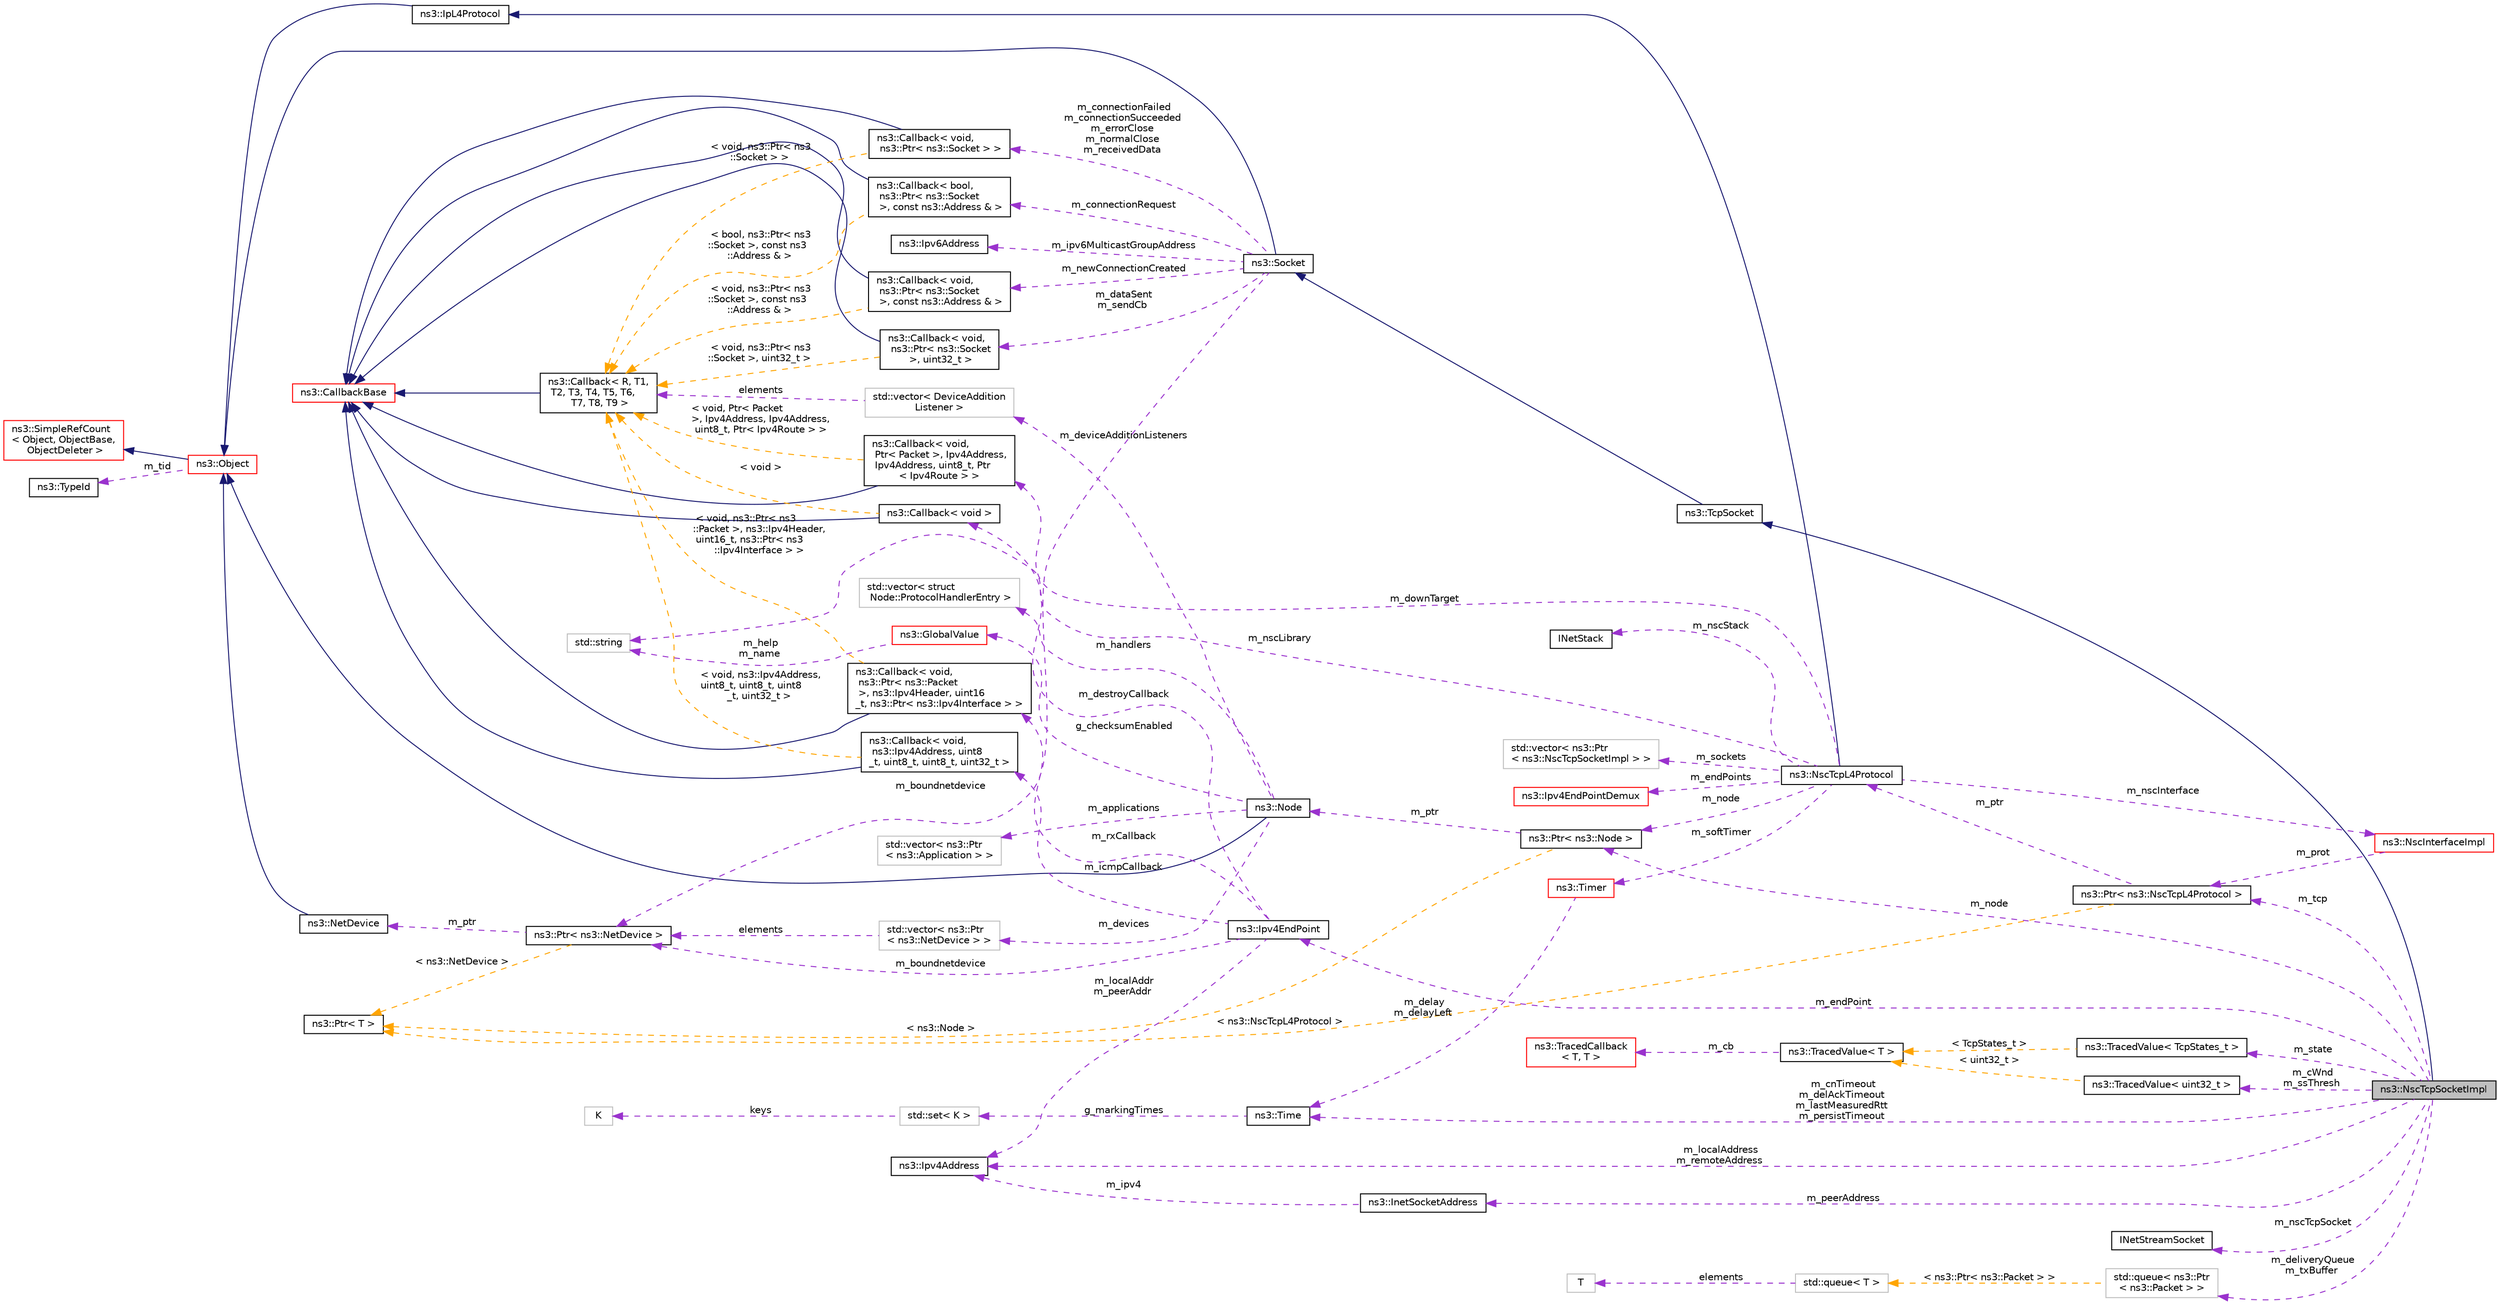 digraph "ns3::NscTcpSocketImpl"
{
 // LATEX_PDF_SIZE
  edge [fontname="Helvetica",fontsize="10",labelfontname="Helvetica",labelfontsize="10"];
  node [fontname="Helvetica",fontsize="10",shape=record];
  rankdir="LR";
  Node1 [label="ns3::NscTcpSocketImpl",height=0.2,width=0.4,color="black", fillcolor="grey75", style="filled", fontcolor="black",tooltip="Socket logic for the NSC TCP sockets."];
  Node2 -> Node1 [dir="back",color="midnightblue",fontsize="10",style="solid",fontname="Helvetica"];
  Node2 [label="ns3::TcpSocket",height=0.2,width=0.4,color="black", fillcolor="white", style="filled",URL="$classns3_1_1_tcp_socket.html",tooltip="(abstract) base class of all TcpSockets"];
  Node3 -> Node2 [dir="back",color="midnightblue",fontsize="10",style="solid",fontname="Helvetica"];
  Node3 [label="ns3::Socket",height=0.2,width=0.4,color="black", fillcolor="white", style="filled",URL="$classns3_1_1_socket.html",tooltip="A low-level Socket API based loosely on the BSD Socket API."];
  Node4 -> Node3 [dir="back",color="midnightblue",fontsize="10",style="solid",fontname="Helvetica"];
  Node4 [label="ns3::Object",height=0.2,width=0.4,color="red", fillcolor="white", style="filled",URL="$classns3_1_1_object.html",tooltip="A base class which provides memory management and object aggregation."];
  Node5 -> Node4 [dir="back",color="midnightblue",fontsize="10",style="solid",fontname="Helvetica"];
  Node5 [label="ns3::SimpleRefCount\l\< Object, ObjectBase,\l ObjectDeleter \>",height=0.2,width=0.4,color="red", fillcolor="white", style="filled",URL="$classns3_1_1_simple_ref_count.html",tooltip=" "];
  Node9 -> Node4 [dir="back",color="darkorchid3",fontsize="10",style="dashed",label=" m_tid" ,fontname="Helvetica"];
  Node9 [label="ns3::TypeId",height=0.2,width=0.4,color="black", fillcolor="white", style="filled",URL="$classns3_1_1_type_id.html",tooltip="a unique identifier for an interface."];
  Node11 -> Node3 [dir="back",color="darkorchid3",fontsize="10",style="dashed",label=" m_boundnetdevice" ,fontname="Helvetica"];
  Node11 [label="ns3::Ptr\< ns3::NetDevice \>",height=0.2,width=0.4,color="black", fillcolor="white", style="filled",URL="$classns3_1_1_ptr.html",tooltip=" "];
  Node12 -> Node11 [dir="back",color="darkorchid3",fontsize="10",style="dashed",label=" m_ptr" ,fontname="Helvetica"];
  Node12 [label="ns3::NetDevice",height=0.2,width=0.4,color="black", fillcolor="white", style="filled",URL="$classns3_1_1_net_device.html",tooltip="Network layer to device interface."];
  Node4 -> Node12 [dir="back",color="midnightblue",fontsize="10",style="solid",fontname="Helvetica"];
  Node13 -> Node11 [dir="back",color="orange",fontsize="10",style="dashed",label=" \< ns3::NetDevice \>" ,fontname="Helvetica"];
  Node13 [label="ns3::Ptr\< T \>",height=0.2,width=0.4,color="black", fillcolor="white", style="filled",URL="$classns3_1_1_ptr.html",tooltip="Smart pointer class similar to boost::intrusive_ptr."];
  Node14 -> Node3 [dir="back",color="darkorchid3",fontsize="10",style="dashed",label=" m_ipv6MulticastGroupAddress" ,fontname="Helvetica"];
  Node14 [label="ns3::Ipv6Address",height=0.2,width=0.4,color="black", fillcolor="white", style="filled",URL="$classns3_1_1_ipv6_address.html",tooltip="Describes an IPv6 address."];
  Node15 -> Node3 [dir="back",color="darkorchid3",fontsize="10",style="dashed",label=" m_newConnectionCreated" ,fontname="Helvetica"];
  Node15 [label="ns3::Callback\< void,\l ns3::Ptr\< ns3::Socket\l \>, const ns3::Address & \>",height=0.2,width=0.4,color="black", fillcolor="white", style="filled",URL="$classns3_1_1_callback.html",tooltip=" "];
  Node16 -> Node15 [dir="back",color="midnightblue",fontsize="10",style="solid",fontname="Helvetica"];
  Node16 [label="ns3::CallbackBase",height=0.2,width=0.4,color="red", fillcolor="white", style="filled",URL="$classns3_1_1_callback_base.html",tooltip="Base class for Callback class."];
  Node20 -> Node15 [dir="back",color="orange",fontsize="10",style="dashed",label=" \< void, ns3::Ptr\< ns3\l::Socket \>, const ns3\l::Address & \>" ,fontname="Helvetica"];
  Node20 [label="ns3::Callback\< R, T1,\l T2, T3, T4, T5, T6,\l T7, T8, T9 \>",height=0.2,width=0.4,color="black", fillcolor="white", style="filled",URL="$classns3_1_1_callback.html",tooltip="Callback template class."];
  Node16 -> Node20 [dir="back",color="midnightblue",fontsize="10",style="solid",fontname="Helvetica"];
  Node21 -> Node3 [dir="back",color="darkorchid3",fontsize="10",style="dashed",label=" m_dataSent\nm_sendCb" ,fontname="Helvetica"];
  Node21 [label="ns3::Callback\< void,\l ns3::Ptr\< ns3::Socket\l \>, uint32_t \>",height=0.2,width=0.4,color="black", fillcolor="white", style="filled",URL="$classns3_1_1_callback.html",tooltip=" "];
  Node16 -> Node21 [dir="back",color="midnightblue",fontsize="10",style="solid",fontname="Helvetica"];
  Node20 -> Node21 [dir="back",color="orange",fontsize="10",style="dashed",label=" \< void, ns3::Ptr\< ns3\l::Socket \>, uint32_t \>" ,fontname="Helvetica"];
  Node22 -> Node3 [dir="back",color="darkorchid3",fontsize="10",style="dashed",label=" m_connectionFailed\nm_connectionSucceeded\nm_errorClose\nm_normalClose\nm_receivedData" ,fontname="Helvetica"];
  Node22 [label="ns3::Callback\< void,\l ns3::Ptr\< ns3::Socket \> \>",height=0.2,width=0.4,color="black", fillcolor="white", style="filled",URL="$classns3_1_1_callback.html",tooltip=" "];
  Node16 -> Node22 [dir="back",color="midnightblue",fontsize="10",style="solid",fontname="Helvetica"];
  Node20 -> Node22 [dir="back",color="orange",fontsize="10",style="dashed",label=" \< void, ns3::Ptr\< ns3\l::Socket \> \>" ,fontname="Helvetica"];
  Node23 -> Node3 [dir="back",color="darkorchid3",fontsize="10",style="dashed",label=" m_connectionRequest" ,fontname="Helvetica"];
  Node23 [label="ns3::Callback\< bool,\l ns3::Ptr\< ns3::Socket\l \>, const ns3::Address & \>",height=0.2,width=0.4,color="black", fillcolor="white", style="filled",URL="$classns3_1_1_callback.html",tooltip=" "];
  Node16 -> Node23 [dir="back",color="midnightblue",fontsize="10",style="solid",fontname="Helvetica"];
  Node20 -> Node23 [dir="back",color="orange",fontsize="10",style="dashed",label=" \< bool, ns3::Ptr\< ns3\l::Socket \>, const ns3\l::Address & \>" ,fontname="Helvetica"];
  Node24 -> Node1 [dir="back",color="darkorchid3",fontsize="10",style="dashed",label=" m_nscTcpSocket" ,fontname="Helvetica"];
  Node24 [label="INetStreamSocket",height=0.2,width=0.4,color="black", fillcolor="white", style="filled",URL="$struct_i_net_stream_socket.html",tooltip="Struct interface to NSC Stream (i.e., TCP) Sockets."];
  Node25 -> Node1 [dir="back",color="darkorchid3",fontsize="10",style="dashed",label=" m_deliveryQueue\nm_txBuffer" ,fontname="Helvetica"];
  Node25 [label="std::queue\< ns3::Ptr\l\< ns3::Packet \> \>",height=0.2,width=0.4,color="grey75", fillcolor="white", style="filled",tooltip=" "];
  Node26 -> Node25 [dir="back",color="orange",fontsize="10",style="dashed",label=" \< ns3::Ptr\< ns3::Packet \> \>" ,fontname="Helvetica"];
  Node26 [label="std::queue\< T \>",height=0.2,width=0.4,color="grey75", fillcolor="white", style="filled",tooltip=" "];
  Node27 -> Node26 [dir="back",color="darkorchid3",fontsize="10",style="dashed",label=" elements" ,fontname="Helvetica"];
  Node27 [label="T",height=0.2,width=0.4,color="grey75", fillcolor="white", style="filled",tooltip=" "];
  Node28 -> Node1 [dir="back",color="darkorchid3",fontsize="10",style="dashed",label=" m_peerAddress" ,fontname="Helvetica"];
  Node28 [label="ns3::InetSocketAddress",height=0.2,width=0.4,color="black", fillcolor="white", style="filled",URL="$classns3_1_1_inet_socket_address.html",tooltip="an Inet address class"];
  Node29 -> Node28 [dir="back",color="darkorchid3",fontsize="10",style="dashed",label=" m_ipv4" ,fontname="Helvetica"];
  Node29 [label="ns3::Ipv4Address",height=0.2,width=0.4,color="black", fillcolor="white", style="filled",URL="$classns3_1_1_ipv4_address.html",tooltip="Ipv4 addresses are stored in host order in this class."];
  Node30 -> Node1 [dir="back",color="darkorchid3",fontsize="10",style="dashed",label=" m_state" ,fontname="Helvetica"];
  Node30 [label="ns3::TracedValue\< TcpStates_t \>",height=0.2,width=0.4,color="black", fillcolor="white", style="filled",URL="$classns3_1_1_traced_value.html",tooltip=" "];
  Node31 -> Node30 [dir="back",color="orange",fontsize="10",style="dashed",label=" \< TcpStates_t \>" ,fontname="Helvetica"];
  Node31 [label="ns3::TracedValue\< T \>",height=0.2,width=0.4,color="black", fillcolor="white", style="filled",URL="$classns3_1_1_traced_value.html",tooltip="Trace classes with value semantics."];
  Node32 -> Node31 [dir="back",color="darkorchid3",fontsize="10",style="dashed",label=" m_cb" ,fontname="Helvetica"];
  Node32 [label="ns3::TracedCallback\l\< T, T \>",height=0.2,width=0.4,color="red", fillcolor="white", style="filled",URL="$classns3_1_1_traced_callback.html",tooltip=" "];
  Node37 -> Node1 [dir="back",color="darkorchid3",fontsize="10",style="dashed",label=" m_node" ,fontname="Helvetica"];
  Node37 [label="ns3::Ptr\< ns3::Node \>",height=0.2,width=0.4,color="black", fillcolor="white", style="filled",URL="$classns3_1_1_ptr.html",tooltip=" "];
  Node38 -> Node37 [dir="back",color="darkorchid3",fontsize="10",style="dashed",label=" m_ptr" ,fontname="Helvetica"];
  Node38 [label="ns3::Node",height=0.2,width=0.4,color="black", fillcolor="white", style="filled",URL="$classns3_1_1_node.html",tooltip="A network Node."];
  Node4 -> Node38 [dir="back",color="midnightblue",fontsize="10",style="solid",fontname="Helvetica"];
  Node39 -> Node38 [dir="back",color="darkorchid3",fontsize="10",style="dashed",label=" m_applications" ,fontname="Helvetica"];
  Node39 [label="std::vector\< ns3::Ptr\l\< ns3::Application \> \>",height=0.2,width=0.4,color="grey75", fillcolor="white", style="filled",tooltip=" "];
  Node50 -> Node38 [dir="back",color="darkorchid3",fontsize="10",style="dashed",label=" m_devices" ,fontname="Helvetica"];
  Node50 [label="std::vector\< ns3::Ptr\l\< ns3::NetDevice \> \>",height=0.2,width=0.4,color="grey75", fillcolor="white", style="filled",tooltip=" "];
  Node11 -> Node50 [dir="back",color="darkorchid3",fontsize="10",style="dashed",label=" elements" ,fontname="Helvetica"];
  Node51 -> Node38 [dir="back",color="darkorchid3",fontsize="10",style="dashed",label=" g_checksumEnabled" ,fontname="Helvetica"];
  Node51 [label="ns3::GlobalValue",height=0.2,width=0.4,color="red", fillcolor="white", style="filled",URL="$classns3_1_1_global_value.html",tooltip="Hold a so-called 'global value'."];
  Node55 -> Node51 [dir="back",color="darkorchid3",fontsize="10",style="dashed",label=" m_help\nm_name" ,fontname="Helvetica"];
  Node55 [label="std::string",height=0.2,width=0.4,color="grey75", fillcolor="white", style="filled",tooltip=" "];
  Node60 -> Node38 [dir="back",color="darkorchid3",fontsize="10",style="dashed",label=" m_handlers" ,fontname="Helvetica"];
  Node60 [label="std::vector\< struct\l Node::ProtocolHandlerEntry \>",height=0.2,width=0.4,color="grey75", fillcolor="white", style="filled",tooltip=" "];
  Node63 -> Node38 [dir="back",color="darkorchid3",fontsize="10",style="dashed",label=" m_deviceAdditionListeners" ,fontname="Helvetica"];
  Node63 [label="std::vector\< DeviceAddition\lListener \>",height=0.2,width=0.4,color="grey75", fillcolor="white", style="filled",tooltip=" "];
  Node20 -> Node63 [dir="back",color="darkorchid3",fontsize="10",style="dashed",label=" elements" ,fontname="Helvetica"];
  Node13 -> Node37 [dir="back",color="orange",fontsize="10",style="dashed",label=" \< ns3::Node \>" ,fontname="Helvetica"];
  Node46 -> Node1 [dir="back",color="darkorchid3",fontsize="10",style="dashed",label=" m_cnTimeout\nm_delAckTimeout\nm_lastMeasuredRtt\nm_persistTimeout" ,fontname="Helvetica"];
  Node46 [label="ns3::Time",height=0.2,width=0.4,color="black", fillcolor="white", style="filled",URL="$classns3_1_1_time.html",tooltip="Simulation virtual time values and global simulation resolution."];
  Node47 -> Node46 [dir="back",color="darkorchid3",fontsize="10",style="dashed",label=" g_markingTimes" ,fontname="Helvetica"];
  Node47 [label="std::set\< K \>",height=0.2,width=0.4,color="grey75", fillcolor="white", style="filled",tooltip=" "];
  Node48 -> Node47 [dir="back",color="darkorchid3",fontsize="10",style="dashed",label=" keys" ,fontname="Helvetica"];
  Node48 [label="K",height=0.2,width=0.4,color="grey75", fillcolor="white", style="filled",tooltip=" "];
  Node29 -> Node1 [dir="back",color="darkorchid3",fontsize="10",style="dashed",label=" m_localAddress\nm_remoteAddress" ,fontname="Helvetica"];
  Node64 -> Node1 [dir="back",color="darkorchid3",fontsize="10",style="dashed",label=" m_endPoint" ,fontname="Helvetica"];
  Node64 [label="ns3::Ipv4EndPoint",height=0.2,width=0.4,color="black", fillcolor="white", style="filled",URL="$classns3_1_1_ipv4_end_point.html",tooltip="A representation of an internet endpoint/connection."];
  Node65 -> Node64 [dir="back",color="darkorchid3",fontsize="10",style="dashed",label=" m_icmpCallback" ,fontname="Helvetica"];
  Node65 [label="ns3::Callback\< void,\l ns3::Ipv4Address, uint8\l_t, uint8_t, uint8_t, uint32_t \>",height=0.2,width=0.4,color="black", fillcolor="white", style="filled",URL="$classns3_1_1_callback.html",tooltip=" "];
  Node16 -> Node65 [dir="back",color="midnightblue",fontsize="10",style="solid",fontname="Helvetica"];
  Node20 -> Node65 [dir="back",color="orange",fontsize="10",style="dashed",label=" \< void, ns3::Ipv4Address,\l uint8_t, uint8_t, uint8\l_t, uint32_t \>" ,fontname="Helvetica"];
  Node66 -> Node64 [dir="back",color="darkorchid3",fontsize="10",style="dashed",label=" m_rxCallback" ,fontname="Helvetica"];
  Node66 [label="ns3::Callback\< void,\l ns3::Ptr\< ns3::Packet\l \>, ns3::Ipv4Header, uint16\l_t, ns3::Ptr\< ns3::Ipv4Interface \> \>",height=0.2,width=0.4,color="black", fillcolor="white", style="filled",URL="$classns3_1_1_callback.html",tooltip=" "];
  Node16 -> Node66 [dir="back",color="midnightblue",fontsize="10",style="solid",fontname="Helvetica"];
  Node20 -> Node66 [dir="back",color="orange",fontsize="10",style="dashed",label=" \< void, ns3::Ptr\< ns3\l::Packet \>, ns3::Ipv4Header,\l uint16_t, ns3::Ptr\< ns3\l::Ipv4Interface \> \>" ,fontname="Helvetica"];
  Node11 -> Node64 [dir="back",color="darkorchid3",fontsize="10",style="dashed",label=" m_boundnetdevice" ,fontname="Helvetica"];
  Node67 -> Node64 [dir="back",color="darkorchid3",fontsize="10",style="dashed",label=" m_destroyCallback" ,fontname="Helvetica"];
  Node67 [label="ns3::Callback\< void \>",height=0.2,width=0.4,color="black", fillcolor="white", style="filled",URL="$classns3_1_1_callback.html",tooltip=" "];
  Node16 -> Node67 [dir="back",color="midnightblue",fontsize="10",style="solid",fontname="Helvetica"];
  Node20 -> Node67 [dir="back",color="orange",fontsize="10",style="dashed",label=" \< void \>" ,fontname="Helvetica"];
  Node29 -> Node64 [dir="back",color="darkorchid3",fontsize="10",style="dashed",label=" m_localAddr\nm_peerAddr" ,fontname="Helvetica"];
  Node68 -> Node1 [dir="back",color="darkorchid3",fontsize="10",style="dashed",label=" m_tcp" ,fontname="Helvetica"];
  Node68 [label="ns3::Ptr\< ns3::NscTcpL4Protocol \>",height=0.2,width=0.4,color="black", fillcolor="white", style="filled",URL="$classns3_1_1_ptr.html",tooltip=" "];
  Node69 -> Node68 [dir="back",color="darkorchid3",fontsize="10",style="dashed",label=" m_ptr" ,fontname="Helvetica"];
  Node69 [label="ns3::NscTcpL4Protocol",height=0.2,width=0.4,color="black", fillcolor="white", style="filled",URL="$classns3_1_1_nsc_tcp_l4_protocol.html",tooltip="Nsc wrapper glue, to interface with the Ipv4 protocol underneath."];
  Node70 -> Node69 [dir="back",color="midnightblue",fontsize="10",style="solid",fontname="Helvetica"];
  Node70 [label="ns3::IpL4Protocol",height=0.2,width=0.4,color="black", fillcolor="white", style="filled",URL="$classns3_1_1_ip_l4_protocol.html",tooltip="L4 Protocol abstract base class."];
  Node4 -> Node70 [dir="back",color="midnightblue",fontsize="10",style="solid",fontname="Helvetica"];
  Node37 -> Node69 [dir="back",color="darkorchid3",fontsize="10",style="dashed",label=" m_node" ,fontname="Helvetica"];
  Node71 -> Node69 [dir="back",color="darkorchid3",fontsize="10",style="dashed",label=" m_nscInterface" ,fontname="Helvetica"];
  Node71 [label="ns3::NscInterfaceImpl",height=0.2,width=0.4,color="red", fillcolor="white", style="filled",URL="$classns3_1_1_nsc_interface_impl.html",tooltip="Nsc interface implementation class."];
  Node68 -> Node71 [dir="back",color="darkorchid3",fontsize="10",style="dashed",label=" m_prot" ,fontname="Helvetica"];
  Node74 -> Node69 [dir="back",color="darkorchid3",fontsize="10",style="dashed",label=" m_nscStack" ,fontname="Helvetica"];
  Node74 [label="INetStack",height=0.2,width=0.4,color="black", fillcolor="white", style="filled",URL="$struct_i_net_stack.html",tooltip="Struct interface to NSC stack."];
  Node55 -> Node69 [dir="back",color="darkorchid3",fontsize="10",style="dashed",label=" m_nscLibrary" ,fontname="Helvetica"];
  Node75 -> Node69 [dir="back",color="darkorchid3",fontsize="10",style="dashed",label=" m_downTarget" ,fontname="Helvetica"];
  Node75 [label="ns3::Callback\< void,\l Ptr\< Packet \>, Ipv4Address,\l Ipv4Address, uint8_t, Ptr\l\< Ipv4Route \> \>",height=0.2,width=0.4,color="black", fillcolor="white", style="filled",URL="$classns3_1_1_callback.html",tooltip=" "];
  Node16 -> Node75 [dir="back",color="midnightblue",fontsize="10",style="solid",fontname="Helvetica"];
  Node20 -> Node75 [dir="back",color="orange",fontsize="10",style="dashed",label=" \< void, Ptr\< Packet\l \>, Ipv4Address, Ipv4Address,\l uint8_t, Ptr\< Ipv4Route \> \>" ,fontname="Helvetica"];
  Node76 -> Node69 [dir="back",color="darkorchid3",fontsize="10",style="dashed",label=" m_sockets" ,fontname="Helvetica"];
  Node76 [label="std::vector\< ns3::Ptr\l\< ns3::NscTcpSocketImpl \> \>",height=0.2,width=0.4,color="grey75", fillcolor="white", style="filled",tooltip=" "];
  Node78 -> Node69 [dir="back",color="darkorchid3",fontsize="10",style="dashed",label=" m_endPoints" ,fontname="Helvetica"];
  Node78 [label="ns3::Ipv4EndPointDemux",height=0.2,width=0.4,color="red", fillcolor="white", style="filled",URL="$classns3_1_1_ipv4_end_point_demux.html",tooltip="Demultiplexes packets to various transport layer endpoints."];
  Node80 -> Node69 [dir="back",color="darkorchid3",fontsize="10",style="dashed",label=" m_softTimer" ,fontname="Helvetica"];
  Node80 [label="ns3::Timer",height=0.2,width=0.4,color="red", fillcolor="white", style="filled",URL="$classns3_1_1_timer.html",tooltip="A simple virtual Timer class."];
  Node46 -> Node80 [dir="back",color="darkorchid3",fontsize="10",style="dashed",label=" m_delay\nm_delayLeft" ,fontname="Helvetica"];
  Node13 -> Node68 [dir="back",color="orange",fontsize="10",style="dashed",label=" \< ns3::NscTcpL4Protocol \>" ,fontname="Helvetica"];
  Node82 -> Node1 [dir="back",color="darkorchid3",fontsize="10",style="dashed",label=" m_cWnd\nm_ssThresh" ,fontname="Helvetica"];
  Node82 [label="ns3::TracedValue\< uint32_t \>",height=0.2,width=0.4,color="black", fillcolor="white", style="filled",URL="$classns3_1_1_traced_value.html",tooltip=" "];
  Node31 -> Node82 [dir="back",color="orange",fontsize="10",style="dashed",label=" \< uint32_t \>" ,fontname="Helvetica"];
}
